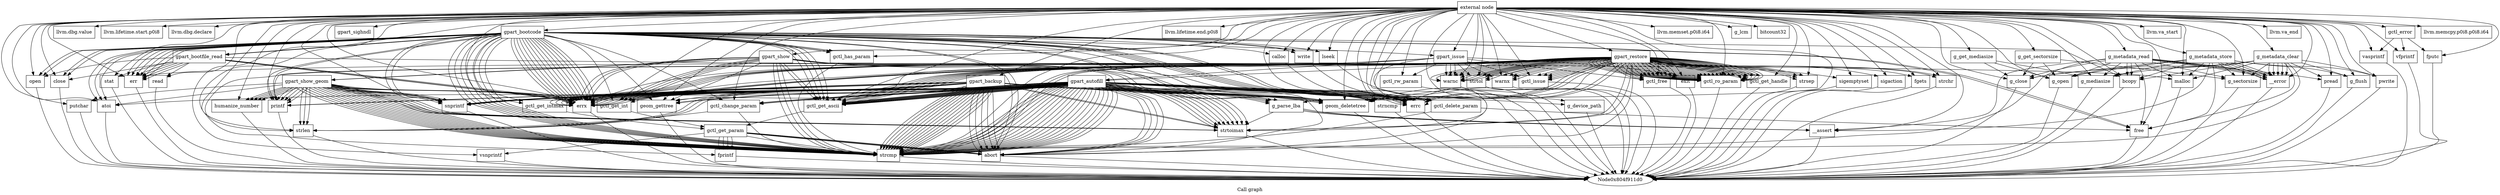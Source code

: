 digraph "Call graph" {
	label="Call graph";

	Node0x804f911a0 [shape=record,label="{external node}"];
	Node0x804f911a0 -> Node0x804f91230;
	Node0x804f911a0 -> Node0x804f91710;
	Node0x804f911a0 -> Node0x804f91b30;
	Node0x804f911a0 -> Node0x804f92070;
	Node0x804f911a0 -> Node0x804f92130;
	Node0x804f911a0 -> Node0x804f92430;
	Node0x804f911a0 -> Node0x804f92490;
	Node0x804f911a0 -> Node0x804f924f0;
	Node0x804f911a0 -> Node0x804f912f0;
	Node0x804f911a0 -> Node0x804f91890;
	Node0x804f911a0 -> Node0x804f91770;
	Node0x804f911a0 -> Node0x804f917d0;
	Node0x804f911a0 -> Node0x804f918f0;
	Node0x804f911a0 -> Node0x804f91950;
	Node0x804f911a0 -> Node0x804f92190;
	Node0x804f911a0 -> Node0x804f92550;
	Node0x804f911a0 -> Node0x804f921f0;
	Node0x804f911a0 -> Node0x804f91dd0;
	Node0x804f911a0 -> Node0x804f919b0;
	Node0x804f911a0 -> Node0x804f92250;
	Node0x804f911a0 -> Node0x804f922b0;
	Node0x804f911a0 -> Node0x804f914d0;
	Node0x804f911a0 -> Node0x804f91590;
	Node0x804f911a0 -> Node0x804f91410;
	Node0x804f911a0 -> Node0x804f915f0;
	Node0x804f911a0 -> Node0x804f925b0;
	Node0x804f911a0 -> Node0x804f91650;
	Node0x804f911a0 -> Node0x804f92310;
	Node0x804f911a0 -> Node0x804f91a10;
	Node0x804f911a0 -> Node0x804f92370;
	Node0x804f911a0 -> Node0x804f91a70;
	Node0x804f911a0 -> Node0x804f923d0;
	Node0x804f911a0 -> Node0x804f916b0;
	Node0x804f911a0 -> Node0x804f91d10;
	Node0x804f911a0 -> Node0x804f91ad0;
	Node0x804f911a0 -> Node0x804f92670;
	Node0x804f911a0 -> Node0x804f926d0;
	Node0x804f911a0 -> Node0x804f91530;
	Node0x804f911a0 -> Node0x804f92730;
	Node0x804f911a0 -> Node0x804f91d70;
	Node0x804f911a0 -> Node0x804f91e30;
	Node0x804f911a0 -> Node0x804f91e90;
	Node0x804f911a0 -> Node0x804f91ef0;
	Node0x804f911a0 -> Node0x804f91f50;
	Node0x804f911a0 -> Node0x804f91fb0;
	Node0x804f911a0 -> Node0x804f92010;
	Node0x804f911a0 -> Node0x804f92790;
	Node0x804f911a0 -> Node0x804f927f0;
	Node0x804f911a0 -> Node0x804f92850;
	Node0x804f911a0 -> Node0x804f928b0;
	Node0x804f911a0 -> Node0x804f91470;
	Node0x804f911a0 -> Node0x804f92910;
	Node0x804f911a0 -> Node0x804f92970;
	Node0x804f911a0 -> Node0x804f92610;
	Node0x804f911a0 -> Node0x804f929d0;
	Node0x804f911a0 -> Node0x804f92a30;
	Node0x804f911a0 -> Node0x804f92a90;
	Node0x804f911a0 -> Node0x804f92af0;
	Node0x804f911a0 -> Node0x804f92b50;
	Node0x804f911a0 -> Node0x804f92bb0;
	Node0x804f911a0 -> Node0x804f92c10;
	Node0x804f911a0 -> Node0x804f92c70;
	Node0x804f911a0 -> Node0x804f92cd0;
	Node0x804f911a0 -> Node0x804f92d30;
	Node0x804f911a0 -> Node0x804f92d90;
	Node0x804f911a0 -> Node0x804f92df0;
	Node0x804f911a0 -> Node0x804f92e50;
	Node0x804f911a0 -> Node0x804f92eb0;
	Node0x804f911a0 -> Node0x804f92f10;
	Node0x804f911a0 -> Node0x804fa9090;
	Node0x804f911a0 -> Node0x804f92f70;
	Node0x804f911a0 -> Node0x804f92fd0;
	Node0x804f911a0 -> Node0x804fa9030;
	Node0x804f911a0 -> Node0x804fa90f0;
	Node0x804f911a0 -> Node0x804f91290;
	Node0x804f911a0 -> Node0x804fa91b0;
	Node0x804f911a0 -> Node0x804fa9210;
	Node0x804f911a0 -> Node0x804f91cb0;
	Node0x804f911a0 -> Node0x804f91830;
	Node0x804f911a0 -> Node0x804f91c50;
	Node0x804f911a0 -> Node0x804f91350;
	Node0x804f911a0 -> Node0x804fa9270;
	Node0x804f911a0 -> Node0x804f91b90;
	Node0x804f91230 [shape=record,label="{gpart_issue}"];
	Node0x804f91230 -> Node0x804f91290;
	Node0x804f91230 -> Node0x804f912f0;
	Node0x804f91230 -> Node0x804f91350;
	Node0x804f91230 -> Node0x804f913b0;
	Node0x804f91230 -> Node0x804f91410;
	Node0x804f91230 -> Node0x804f91470;
	Node0x804f91230 -> Node0x804f914d0;
	Node0x804f91230 -> Node0x804f91530;
	Node0x804f91230 -> Node0x804f91590;
	Node0x804f91230 -> Node0x804f91410;
	Node0x804f91230 -> Node0x804f91410;
	Node0x804f91230 -> Node0x804f915f0;
	Node0x804f91230 -> Node0x804f91650;
	Node0x804f91230 -> Node0x804f916b0;
	Node0x804f91710 [shape=record,label="{gpart_backup}"];
	Node0x804f91710 -> Node0x804f91290;
	Node0x804f91710 -> Node0x804f912f0;
	Node0x804f91710 -> Node0x804f91770;
	Node0x804f91710 -> Node0x804f917d0;
	Node0x804f91710 -> Node0x804f91830;
	Node0x804f91710 -> Node0x804f91890;
	Node0x804f91710 -> Node0x804f918f0;
	Node0x804f91710 -> Node0x804f91950;
	Node0x804f91710 -> Node0x804f912f0;
	Node0x804f91710 -> Node0x804f91830;
	Node0x804f91710 -> Node0x804f91890;
	Node0x804f91710 -> Node0x804f919b0;
	Node0x804f91710 -> Node0x804f918f0;
	Node0x804f91710 -> Node0x804f918f0;
	Node0x804f91710 -> Node0x804f912f0;
	Node0x804f91710 -> Node0x804f918f0;
	Node0x804f91710 -> Node0x804f91890;
	Node0x804f91710 -> Node0x804f918f0;
	Node0x804f91710 -> Node0x804f91890;
	Node0x804f91710 -> Node0x804f91a10;
	Node0x804f91710 -> Node0x804f918f0;
	Node0x804f91710 -> Node0x804f91a10;
	Node0x804f91710 -> Node0x804f918f0;
	Node0x804f91710 -> Node0x804f91890;
	Node0x804f91710 -> Node0x804f91a10;
	Node0x804f91710 -> Node0x804f91530;
	Node0x804f91710 -> Node0x804f918f0;
	Node0x804f91710 -> Node0x804f91a70;
	Node0x804f91710 -> Node0x804f918f0;
	Node0x804f91710 -> Node0x804f91a70;
	Node0x804f91710 -> Node0x804f918f0;
	Node0x804f91710 -> Node0x804f918f0;
	Node0x804f91710 -> Node0x804f918f0;
	Node0x804f91710 -> Node0x804f918f0;
	Node0x804f91710 -> Node0x804f91ad0;
	Node0x804f91710 -> Node0x804f91ad0;
	Node0x804f91710 -> Node0x804f91530;
	Node0x804f91710 -> Node0x804f91950;
	Node0x804f91b30 [shape=record,label="{gpart_bootcode}"];
	Node0x804f91b30 -> Node0x804f91b90;
	Node0x804f91b30 -> Node0x804f91830;
	Node0x804f91b30 -> Node0x804f91bf0;
	Node0x804f91b30 -> Node0x804f91c50;
	Node0x804f91b30 -> Node0x804f917d0;
	Node0x804f91b30 -> Node0x804f91830;
	Node0x804f91b30 -> Node0x804f91890;
	Node0x804f91b30 -> Node0x804f91770;
	Node0x804f91b30 -> Node0x804f917d0;
	Node0x804f91b30 -> Node0x804f918f0;
	Node0x804f91b30 -> Node0x804f91950;
	Node0x804f91b30 -> Node0x804f912f0;
	Node0x804f91b30 -> Node0x804f91290;
	Node0x804f91b30 -> Node0x804f912f0;
	Node0x804f91b30 -> Node0x804f91830;
	Node0x804f91b30 -> Node0x804f91890;
	Node0x804f91b30 -> Node0x804f919b0;
	Node0x804f91b30 -> Node0x804f918f0;
	Node0x804f91b30 -> Node0x804f918f0;
	Node0x804f91b30 -> Node0x804f912f0;
	Node0x804f91b30 -> Node0x804f918f0;
	Node0x804f91b30 -> Node0x804f912f0;
	Node0x804f91b30 -> Node0x804f918f0;
	Node0x804f91b30 -> Node0x804f91b90;
	Node0x804f91b30 -> Node0x804f91830;
	Node0x804f91b30 -> Node0x804f91bf0;
	Node0x804f91b30 -> Node0x804f91350;
	Node0x804f91b30 -> Node0x804f917d0;
	Node0x804f91b30 -> Node0x804f91b90;
	Node0x804f91b30 -> Node0x804f912f0;
	Node0x804f91b30 -> Node0x804f91cb0;
	Node0x804f91b30 -> Node0x804f912f0;
	Node0x804f91b30 -> Node0x804f91350;
	Node0x804f91b30 -> Node0x804f917d0;
	Node0x804f91b30 -> Node0x804f912f0;
	Node0x804f91b30 -> Node0x804f918f0;
	Node0x804f91b30 -> Node0x804f91d10;
	Node0x804f91b30 -> Node0x804f91ad0;
	Node0x804f91b30 -> Node0x804f912f0;
	Node0x804f91b30 -> Node0x804f91d70;
	Node0x804f91b30 -> Node0x804f91dd0;
	Node0x804f91b30 -> Node0x804f91e30;
	Node0x804f91b30 -> Node0x804f91dd0;
	Node0x804f91b30 -> Node0x804f91e90;
	Node0x804f91b30 -> Node0x804f91ef0;
	Node0x804f91b30 -> Node0x804f91dd0;
	Node0x804f91b30 -> Node0x804f912f0;
	Node0x804f91b30 -> Node0x804f91f50;
	Node0x804f91b30 -> Node0x804f91fb0;
	Node0x804f91b30 -> Node0x804f91530;
	Node0x804f91b30 -> Node0x804f912f0;
	Node0x804f91b30 -> Node0x804f918f0;
	Node0x804f91b30 -> Node0x804f91d10;
	Node0x804f91b30 -> Node0x804f91ad0;
	Node0x804f91b30 -> Node0x804f912f0;
	Node0x804f91b30 -> Node0x804f91d70;
	Node0x804f91b30 -> Node0x804f91dd0;
	Node0x804f91b30 -> Node0x804f92010;
	Node0x804f91b30 -> Node0x804f91dd0;
	Node0x804f91b30 -> Node0x804f91ef0;
	Node0x804f91b30 -> Node0x804f91dd0;
	Node0x804f91b30 -> Node0x804f91fb0;
	Node0x804f91b30 -> Node0x804f91d10;
	Node0x804f91b30 -> Node0x804f912f0;
	Node0x804f91b30 -> Node0x804f91530;
	Node0x804f91b30 -> Node0x804f912f0;
	Node0x804f91b30 -> Node0x804f91230;
	Node0x804f91b30 -> Node0x804f91950;
	Node0x804f91b30 -> Node0x804f91f50;
	Node0x804f92070 [shape=record,label="{gpart_show}"];
	Node0x804f92070 -> Node0x804f91290;
	Node0x804f92070 -> Node0x804f91290;
	Node0x804f92070 -> Node0x804f912f0;
	Node0x804f92070 -> Node0x804f91830;
	Node0x804f92070 -> Node0x804f91890;
	Node0x804f92070 -> Node0x804f91770;
	Node0x804f92070 -> Node0x804f917d0;
	Node0x804f92070 -> Node0x804f918f0;
	Node0x804f92070 -> Node0x804f91950;
	Node0x804f92070 -> Node0x804f912f0;
	Node0x804f92070 -> Node0x804f91290;
	Node0x804f92070 -> Node0x804f91290;
	Node0x804f92070 -> Node0x804f91830;
	Node0x804f92070 -> Node0x804f919b0;
	Node0x804f92070 -> Node0x804f918f0;
	Node0x804f92070 -> Node0x804f918f0;
	Node0x804f92070 -> Node0x804f920d0;
	Node0x804f92070 -> Node0x804f912f0;
	Node0x804f92070 -> Node0x804f920d0;
	Node0x804f92070 -> Node0x804f91950;
	Node0x804f92130 [shape=record,label="{gpart_restore}"];
	Node0x804f92130 -> Node0x804f91290;
	Node0x804f92130 -> Node0x804f912f0;
	Node0x804f92130 -> Node0x804f91290;
	Node0x804f92130 -> Node0x804f91830;
	Node0x804f92130 -> Node0x804f91290;
	Node0x804f92130 -> Node0x804f91830;
	Node0x804f92130 -> Node0x804f91890;
	Node0x804f92130 -> Node0x804f91770;
	Node0x804f92130 -> Node0x804f917d0;
	Node0x804f92130 -> Node0x804f918f0;
	Node0x804f92130 -> Node0x804f91950;
	Node0x804f92130 -> Node0x804f912f0;
	Node0x804f92130 -> Node0x804f92190;
	Node0x804f92130 -> Node0x804f921f0;
	Node0x804f92130 -> Node0x804f91dd0;
	Node0x804f92130 -> Node0x804f91830;
	Node0x804f92130 -> Node0x804f919b0;
	Node0x804f92130 -> Node0x804f918f0;
	Node0x804f92130 -> Node0x804f918f0;
	Node0x804f92130 -> Node0x804f92250;
	Node0x804f92130 -> Node0x804f922b0;
	Node0x804f92130 -> Node0x804f922b0;
	Node0x804f92130 -> Node0x804f922b0;
	Node0x804f92130 -> Node0x804f922b0;
	Node0x804f92130 -> Node0x804f922b0;
	Node0x804f92130 -> Node0x804f914d0;
	Node0x804f92130 -> Node0x804f91590;
	Node0x804f92130 -> Node0x804f91410;
	Node0x804f92130 -> Node0x804f91410;
	Node0x804f92130 -> Node0x804f915f0;
	Node0x804f92130 -> Node0x804f91650;
	Node0x804f92130 -> Node0x804f91650;
	Node0x804f92130 -> Node0x804f92310;
	Node0x804f92130 -> Node0x804f91a10;
	Node0x804f92130 -> Node0x804f92370;
	Node0x804f92130 -> Node0x804f92370;
	Node0x804f92130 -> Node0x804f912f0;
	Node0x804f92130 -> Node0x804f91a70;
	Node0x804f92130 -> Node0x804f91830;
	Node0x804f92130 -> Node0x804f92250;
	Node0x804f92130 -> Node0x804f922b0;
	Node0x804f92130 -> Node0x804f922b0;
	Node0x804f92130 -> Node0x804f922b0;
	Node0x804f92130 -> Node0x804f922b0;
	Node0x804f92130 -> Node0x804f922b0;
	Node0x804f92130 -> Node0x804f922b0;
	Node0x804f92130 -> Node0x804f914d0;
	Node0x804f92130 -> Node0x804f91590;
	Node0x804f92130 -> Node0x804f91410;
	Node0x804f92130 -> Node0x804f91410;
	Node0x804f92130 -> Node0x804f915f0;
	Node0x804f92130 -> Node0x804f91650;
	Node0x804f92130 -> Node0x804f91650;
	Node0x804f92130 -> Node0x804f912f0;
	Node0x804f92130 -> Node0x804f923d0;
	Node0x804f92130 -> Node0x804f91830;
	Node0x804f92130 -> Node0x804f92250;
	Node0x804f92130 -> Node0x804f91a70;
	Node0x804f92130 -> Node0x804f922b0;
	Node0x804f92130 -> Node0x804f922b0;
	Node0x804f92130 -> Node0x804f922b0;
	Node0x804f92130 -> Node0x804f922b0;
	Node0x804f92130 -> Node0x804f922b0;
	Node0x804f92130 -> Node0x804f922b0;
	Node0x804f92130 -> Node0x804f922b0;
	Node0x804f92130 -> Node0x804f922b0;
	Node0x804f92130 -> Node0x804f922b0;
	Node0x804f92130 -> Node0x804f922b0;
	Node0x804f92130 -> Node0x804f913b0;
	Node0x804f92130 -> Node0x804f917d0;
	Node0x804f92130 -> Node0x804f914d0;
	Node0x804f92130 -> Node0x804f91590;
	Node0x804f92130 -> Node0x804f91410;
	Node0x804f92130 -> Node0x804f91410;
	Node0x804f92130 -> Node0x804f915f0;
	Node0x804f92130 -> Node0x804f91650;
	Node0x804f92130 -> Node0x804f91650;
	Node0x804f92130 -> Node0x804f92370;
	Node0x804f92130 -> Node0x804f92370;
	Node0x804f92130 -> Node0x804f91830;
	Node0x804f92130 -> Node0x804f92250;
	Node0x804f92130 -> Node0x804f922b0;
	Node0x804f92130 -> Node0x804f922b0;
	Node0x804f92130 -> Node0x804f922b0;
	Node0x804f92130 -> Node0x804f922b0;
	Node0x804f92130 -> Node0x804f922b0;
	Node0x804f92130 -> Node0x804f922b0;
	Node0x804f92130 -> Node0x804f914d0;
	Node0x804f92130 -> Node0x804f91590;
	Node0x804f92130 -> Node0x804f91410;
	Node0x804f92130 -> Node0x804f91410;
	Node0x804f92130 -> Node0x804f915f0;
	Node0x804f92130 -> Node0x804f91650;
	Node0x804f92130 -> Node0x804f91650;
	Node0x804f92130 -> Node0x804f923d0;
	Node0x804f92130 -> Node0x804f91830;
	Node0x804f92130 -> Node0x804f92250;
	Node0x804f92130 -> Node0x804f922b0;
	Node0x804f92130 -> Node0x804f922b0;
	Node0x804f92130 -> Node0x804f922b0;
	Node0x804f92130 -> Node0x804f914d0;
	Node0x804f92130 -> Node0x804f91590;
	Node0x804f92130 -> Node0x804f91410;
	Node0x804f92130 -> Node0x804f91410;
	Node0x804f92130 -> Node0x804f915f0;
	Node0x804f92130 -> Node0x804f91650;
	Node0x804f92130 -> Node0x804f91650;
	Node0x804f92130 -> Node0x804f91650;
	Node0x804f92130 -> Node0x804f91950;
	Node0x804f92130 -> Node0x804f916b0;
	Node0x804f92130 -> Node0x804f91830;
	Node0x804f92130 -> Node0x804f92250;
	Node0x804f92130 -> Node0x804f922b0;
	Node0x804f92130 -> Node0x804f922b0;
	Node0x804f92130 -> Node0x804f922b0;
	Node0x804f92130 -> Node0x804f914d0;
	Node0x804f92130 -> Node0x804f91650;
	Node0x804f92130 -> Node0x804f91650;
	Node0x804f92130 -> Node0x804f91950;
	Node0x804f92130 -> Node0x804f916b0;
	Node0x804f92430 [shape=record,label="{llvm.dbg.value}"];
	Node0x804f92490 [shape=record,label="{llvm.lifetime.start.p0i8}"];
	Node0x804f924f0 [shape=record,label="{llvm.dbg.declare}"];
	Node0x804f912f0 [shape=record,label="{errx}"];
	Node0x804f912f0 -> Node0x804f911d0;
	Node0x804f91890 [shape=record,label="{abort}"];
	Node0x804f91890 -> Node0x804f911d0;
	Node0x804f91770 [shape=record,label="{geom_gettree}"];
	Node0x804f91770 -> Node0x804f911d0;
	Node0x804f917d0 [shape=record,label="{errc}"];
	Node0x804f917d0 -> Node0x804f911d0;
	Node0x804f918f0 [shape=record,label="{strcmp}"];
	Node0x804f918f0 -> Node0x804f911d0;
	Node0x804f91950 [shape=record,label="{geom_deletetree}"];
	Node0x804f91950 -> Node0x804f911d0;
	Node0x804f92190 [shape=record,label="{sigemptyset}"];
	Node0x804f92190 -> Node0x804f911d0;
	Node0x804f92550 [shape=record,label="{gpart_sighndl}"];
	Node0x804f921f0 [shape=record,label="{sigaction}"];
	Node0x804f921f0 -> Node0x804f911d0;
	Node0x804f91dd0 [shape=record,label="{err}"];
	Node0x804f91dd0 -> Node0x804f911d0;
	Node0x804f919b0 [shape=record,label="{strncmp}"];
	Node0x804f919b0 -> Node0x804f911d0;
	Node0x804f92250 [shape=record,label="{gctl_get_handle}"];
	Node0x804f92250 -> Node0x804f911d0;
	Node0x804f922b0 [shape=record,label="{gctl_ro_param}"];
	Node0x804f922b0 -> Node0x804f911d0;
	Node0x804f914d0 [shape=record,label="{gctl_issue}"];
	Node0x804f914d0 -> Node0x804f911d0;
	Node0x804f91590 [shape=record,label="{strtol}"];
	Node0x804f91590 -> Node0x804f911d0;
	Node0x804f91410 [shape=record,label="{warnc}"];
	Node0x804f91410 -> Node0x804f911d0;
	Node0x804f915f0 [shape=record,label="{warnx}"];
	Node0x804f915f0 -> Node0x804f911d0;
	Node0x804f925b0 [shape=record,label="{llvm.lifetime.end.p0i8}"];
	Node0x804f91650 [shape=record,label="{gctl_free}"];
	Node0x804f91650 -> Node0x804f911d0;
	Node0x804f92310 [shape=record,label="{fgets}"];
	Node0x804f92310 -> Node0x804f911d0;
	Node0x804f91a10 [shape=record,label="{strlen}"];
	Node0x804f91a10 -> Node0x804f911d0;
	Node0x804f92370 [shape=record,label="{strsep}"];
	Node0x804f92370 -> Node0x804f911d0;
	Node0x804f91a70 [shape=record,label="{strtoimax}"];
	Node0x804f91a70 -> Node0x804f911d0;
	Node0x804f923d0 [shape=record,label="{strchr}"];
	Node0x804f923d0 -> Node0x804f911d0;
	Node0x804f913b0 [shape=record,label="{gpart_autofill}"];
	Node0x804f913b0 -> Node0x804f91830;
	Node0x804f913b0 -> Node0x804f918f0;
	Node0x804f913b0 -> Node0x804f91cb0;
	Node0x804f913b0 -> Node0x804f912f0;
	Node0x804f913b0 -> Node0x804f91770;
	Node0x804f913b0 -> Node0x804f91830;
	Node0x804f913b0 -> Node0x804f91890;
	Node0x804f913b0 -> Node0x804f918f0;
	Node0x804f913b0 -> Node0x804f912f0;
	Node0x804f913b0 -> Node0x804f91830;
	Node0x804f913b0 -> Node0x804f91890;
	Node0x804f913b0 -> Node0x804f919b0;
	Node0x804f913b0 -> Node0x804f918f0;
	Node0x804f913b0 -> Node0x804f918f0;
	Node0x804f913b0 -> Node0x804f912f0;
	Node0x804f913b0 -> Node0x804f912f0;
	Node0x804f913b0 -> Node0x804f91830;
	Node0x804f913b0 -> Node0x804f92610;
	Node0x804f913b0 -> Node0x804f917d0;
	Node0x804f913b0 -> Node0x804f912f0;
	Node0x804f913b0 -> Node0x804f91350;
	Node0x804f913b0 -> Node0x804f917d0;
	Node0x804f913b0 -> Node0x804f91830;
	Node0x804f913b0 -> Node0x804f92610;
	Node0x804f913b0 -> Node0x804f917d0;
	Node0x804f913b0 -> Node0x804f918f0;
	Node0x804f913b0 -> Node0x804f912f0;
	Node0x804f913b0 -> Node0x804f91a70;
	Node0x804f913b0 -> Node0x804f918f0;
	Node0x804f913b0 -> Node0x804f91d10;
	Node0x804f913b0 -> Node0x804f912f0;
	Node0x804f913b0 -> Node0x804f918f0;
	Node0x804f913b0 -> Node0x804f91a70;
	Node0x804f913b0 -> Node0x804f918f0;
	Node0x804f913b0 -> Node0x804f91a70;
	Node0x804f913b0 -> Node0x804f918f0;
	Node0x804f913b0 -> Node0x804f91a70;
	Node0x804f913b0 -> Node0x804f918f0;
	Node0x804f913b0 -> Node0x804f91a70;
	Node0x804f913b0 -> Node0x804f91950;
	Node0x804f913b0 -> Node0x804f91ad0;
	Node0x804f913b0 -> Node0x804f91c50;
	Node0x804f913b0 -> Node0x804f91950;
	Node0x804f913b0 -> Node0x804f918f0;
	Node0x804f913b0 -> Node0x804f91770;
	Node0x804f913b0 -> Node0x804f91830;
	Node0x804f913b0 -> Node0x804f91890;
	Node0x804f913b0 -> Node0x804f918f0;
	Node0x804f913b0 -> Node0x804f912f0;
	Node0x804f913b0 -> Node0x804f91830;
	Node0x804f913b0 -> Node0x804f91890;
	Node0x804f913b0 -> Node0x804f919b0;
	Node0x804f913b0 -> Node0x804f918f0;
	Node0x804f913b0 -> Node0x804f918f0;
	Node0x804f913b0 -> Node0x804f92670;
	Node0x804f913b0 -> Node0x804f912f0;
	Node0x804f913b0 -> Node0x804f912f0;
	Node0x804f913b0 -> Node0x804f912f0;
	Node0x804f913b0 -> Node0x804f91830;
	Node0x804f913b0 -> Node0x804f92610;
	Node0x804f913b0 -> Node0x804f917d0;
	Node0x804f913b0 -> Node0x804f912f0;
	Node0x804f913b0 -> Node0x804f91350;
	Node0x804f913b0 -> Node0x804f917d0;
	Node0x804f913b0 -> Node0x804f91830;
	Node0x804f913b0 -> Node0x804f92610;
	Node0x804f913b0 -> Node0x804f917d0;
	Node0x804f913b0 -> Node0x804f91830;
	Node0x804f913b0 -> Node0x804f92610;
	Node0x804f913b0 -> Node0x804f917d0;
	Node0x804f913b0 -> Node0x804f918f0;
	Node0x804f913b0 -> Node0x804f912f0;
	Node0x804f913b0 -> Node0x804f91a70;
	Node0x804f913b0 -> Node0x804f918f0;
	Node0x804f913b0 -> Node0x804f912f0;
	Node0x804f913b0 -> Node0x804f91a70;
	Node0x804f913b0 -> Node0x804f918f0;
	Node0x804f913b0 -> Node0x804f91a70;
	Node0x804f913b0 -> Node0x804f918f0;
	Node0x804f913b0 -> Node0x804f91a70;
	Node0x804f913b0 -> Node0x804f918f0;
	Node0x804f913b0 -> Node0x804f91a70;
	Node0x804f913b0 -> Node0x804f91950;
	Node0x804f913b0 -> Node0x804f91ad0;
	Node0x804f913b0 -> Node0x804f91c50;
	Node0x804f913b0 -> Node0x804f91ad0;
	Node0x804f913b0 -> Node0x804f91c50;
	Node0x804f913b0 -> Node0x804f91950;
	Node0x804f916b0 [shape=record,label="{exit}"];
	Node0x804f916b0 -> Node0x804f911d0;
	Node0x804f91d10 [shape=record,label="{atoi}"];
	Node0x804f91d10 -> Node0x804f911d0;
	Node0x804f91ad0 [shape=record,label="{snprintf}"];
	Node0x804f91ad0 -> Node0x804f911d0;
	Node0x804f92670 [shape=record,label="{g_device_path}"];
	Node0x804f92670 -> Node0x804f911d0;
	Node0x804f920d0 [shape=record,label="{gpart_show_geom}"];
	Node0x804f920d0 -> Node0x804f918f0;
	Node0x804f920d0 -> Node0x804f918f0;
	Node0x804f920d0 -> Node0x804f912f0;
	Node0x804f920d0 -> Node0x804f918f0;
	Node0x804f920d0 -> Node0x804f912f0;
	Node0x804f920d0 -> Node0x804f91a70;
	Node0x804f920d0 -> Node0x804f918f0;
	Node0x804f920d0 -> Node0x804f912f0;
	Node0x804f920d0 -> Node0x804f91a70;
	Node0x804f920d0 -> Node0x804f91a10;
	Node0x804f920d0 -> Node0x804f918f0;
	Node0x804f920d0 -> Node0x804f912f0;
	Node0x804f920d0 -> Node0x804f91a10;
	Node0x804f920d0 -> Node0x804f91a10;
	Node0x804f920d0 -> Node0x804f926d0;
	Node0x804f920d0 -> Node0x804f91530;
	Node0x804f920d0 -> Node0x804f918f0;
	Node0x804f920d0 -> Node0x804f91a70;
	Node0x804f920d0 -> Node0x804f918f0;
	Node0x804f920d0 -> Node0x804f91a70;
	Node0x804f920d0 -> Node0x804f918f0;
	Node0x804f920d0 -> Node0x804f91a70;
	Node0x804f920d0 -> Node0x804f918f0;
	Node0x804f920d0 -> Node0x804f91d10;
	Node0x804f920d0 -> Node0x804f926d0;
	Node0x804f920d0 -> Node0x804f91530;
	Node0x804f920d0 -> Node0x804f918f0;
	Node0x804f920d0 -> Node0x804f918f0;
	Node0x804f920d0 -> Node0x804f91ad0;
	Node0x804f920d0 -> Node0x804f91ad0;
	Node0x804f920d0 -> Node0x804f926d0;
	Node0x804f920d0 -> Node0x804f91530;
	Node0x804f920d0 -> Node0x804f918f0;
	Node0x804f920d0 -> Node0x804f918f0;
	Node0x804f920d0 -> Node0x804f91ad0;
	Node0x804f920d0 -> Node0x804f91ad0;
	Node0x804f920d0 -> Node0x804f926d0;
	Node0x804f920d0 -> Node0x804f91530;
	Node0x804f920d0 -> Node0x804f926d0;
	Node0x804f920d0 -> Node0x804f91530;
	Node0x804f920d0 -> Node0x804f92730;
	Node0x804f926d0 [shape=record,label="{humanize_number}"];
	Node0x804f926d0 -> Node0x804f911d0;
	Node0x804f91530 [shape=record,label="{printf}"];
	Node0x804f91530 -> Node0x804f911d0;
	Node0x804f92730 [shape=record,label="{putchar}"];
	Node0x804f92730 -> Node0x804f911d0;
	Node0x804f91bf0 [shape=record,label="{gpart_bootfile_read}"];
	Node0x804f91bf0 -> Node0x804f92790;
	Node0x804f91bf0 -> Node0x804f91dd0;
	Node0x804f91bf0 -> Node0x804f912f0;
	Node0x804f91bf0 -> Node0x804f912f0;
	Node0x804f91bf0 -> Node0x804f912f0;
	Node0x804f91bf0 -> Node0x804f91d70;
	Node0x804f91bf0 -> Node0x804f91dd0;
	Node0x804f91bf0 -> Node0x804f927f0;
	Node0x804f91bf0 -> Node0x804f91dd0;
	Node0x804f91bf0 -> Node0x804f92850;
	Node0x804f91bf0 -> Node0x804f91dd0;
	Node0x804f91bf0 -> Node0x804f91fb0;
	Node0x804f92f10 [shape=record,label="{gctl_error}"];
	Node0x804f92f10 -> Node0x804f92f70;
	Node0x804f92f10 -> Node0x804f92fd0;
	Node0x804f92f10 -> Node0x804fa9030;
	Node0x804f91d70 [shape=record,label="{open}"];
	Node0x804f91d70 -> Node0x804f911d0;
	Node0x804f91e30 [shape=record,label="{calloc}"];
	Node0x804f91e30 -> Node0x804f911d0;
	Node0x804f91e90 [shape=record,label="{bcopy}"];
	Node0x804f91e90 -> Node0x804f911d0;
	Node0x804f91ef0 [shape=record,label="{write}"];
	Node0x804f91ef0 -> Node0x804f911d0;
	Node0x804f91f50 [shape=record,label="{free}"];
	Node0x804f91f50 -> Node0x804f911d0;
	Node0x804f91fb0 [shape=record,label="{close}"];
	Node0x804f91fb0 -> Node0x804f911d0;
	Node0x804f92010 [shape=record,label="{lseek}"];
	Node0x804f92010 -> Node0x804f911d0;
	Node0x804f92790 [shape=record,label="{stat}"];
	Node0x804f92790 -> Node0x804f911d0;
	Node0x804f927f0 [shape=record,label="{malloc}"];
	Node0x804f927f0 -> Node0x804f911d0;
	Node0x804f92850 [shape=record,label="{read}"];
	Node0x804f92850 -> Node0x804f911d0;
	Node0x804f928b0 [shape=record,label="{llvm.memset.p0i8.i64}"];
	Node0x804f91470 [shape=record,label="{gctl_rw_param}"];
	Node0x804f91470 -> Node0x804f911d0;
	Node0x804f92910 [shape=record,label="{g_lcm}"];
	Node0x804f92970 [shape=record,label="{bitcount32}"];
	Node0x804f92610 [shape=record,label="{g_parse_lba}"];
	Node0x804f92610 -> Node0x804f929d0;
	Node0x804f92610 -> Node0x804f929d0;
	Node0x804f92610 -> Node0x804f929d0;
	Node0x804f92610 -> Node0x804f91a70;
	Node0x804f929d0 [shape=record,label="{__assert}"];
	Node0x804f929d0 -> Node0x804f911d0;
	Node0x804f92a30 [shape=record,label="{g_get_mediasize}"];
	Node0x804f92a30 -> Node0x804f92a90;
	Node0x804f92a30 -> Node0x804f92af0;
	Node0x804f92a30 -> Node0x804f92b50;
	Node0x804f92a90 [shape=record,label="{g_open}"];
	Node0x804f92a90 -> Node0x804f911d0;
	Node0x804f92af0 [shape=record,label="{g_mediasize}"];
	Node0x804f92af0 -> Node0x804f911d0;
	Node0x804f92b50 [shape=record,label="{g_close}"];
	Node0x804f92b50 -> Node0x804f911d0;
	Node0x804f92bb0 [shape=record,label="{g_get_sectorsize}"];
	Node0x804f92bb0 -> Node0x804f92a90;
	Node0x804f92bb0 -> Node0x804f92c10;
	Node0x804f92bb0 -> Node0x804f92b50;
	Node0x804f92c10 [shape=record,label="{g_sectorsize}"];
	Node0x804f92c10 -> Node0x804f911d0;
	Node0x804f92c70 [shape=record,label="{g_metadata_read}"];
	Node0x804f92c70 -> Node0x804f92a90;
	Node0x804f92c70 -> Node0x804f92cd0;
	Node0x804f92c70 -> Node0x804f92af0;
	Node0x804f92c70 -> Node0x804f92cd0;
	Node0x804f92c70 -> Node0x804f92c10;
	Node0x804f92c70 -> Node0x804f92cd0;
	Node0x804f92c70 -> Node0x804f929d0;
	Node0x804f92c70 -> Node0x804f927f0;
	Node0x804f92c70 -> Node0x804f92d30;
	Node0x804f92c70 -> Node0x804f92cd0;
	Node0x804f92c70 -> Node0x804f91e90;
	Node0x804f92c70 -> Node0x804f918f0;
	Node0x804f92c70 -> Node0x804f91e90;
	Node0x804f92c70 -> Node0x804f91f50;
	Node0x804f92c70 -> Node0x804f92b50;
	Node0x804f92cd0 [shape=record,label="{__error}"];
	Node0x804f92cd0 -> Node0x804f911d0;
	Node0x804f92d30 [shape=record,label="{pread}"];
	Node0x804f92d30 -> Node0x804f911d0;
	Node0x804f92d90 [shape=record,label="{g_metadata_store}"];
	Node0x804f92d90 -> Node0x804f92a90;
	Node0x804f92d90 -> Node0x804f92cd0;
	Node0x804f92d90 -> Node0x804f92af0;
	Node0x804f92d90 -> Node0x804f92cd0;
	Node0x804f92d90 -> Node0x804f92c10;
	Node0x804f92d90 -> Node0x804f92cd0;
	Node0x804f92d90 -> Node0x804f929d0;
	Node0x804f92d90 -> Node0x804f927f0;
	Node0x804f92d90 -> Node0x804f91e90;
	Node0x804f92d90 -> Node0x804f92df0;
	Node0x804f92d90 -> Node0x804f92cd0;
	Node0x804f92d90 -> Node0x804f92e50;
	Node0x804f92d90 -> Node0x804f91f50;
	Node0x804f92d90 -> Node0x804f92b50;
	Node0x804f92df0 [shape=record,label="{pwrite}"];
	Node0x804f92df0 -> Node0x804f911d0;
	Node0x804f92e50 [shape=record,label="{g_flush}"];
	Node0x804f92e50 -> Node0x804f911d0;
	Node0x804f92eb0 [shape=record,label="{g_metadata_clear}"];
	Node0x804f92eb0 -> Node0x804f92a90;
	Node0x804f92eb0 -> Node0x804f92cd0;
	Node0x804f92eb0 -> Node0x804f92af0;
	Node0x804f92eb0 -> Node0x804f92cd0;
	Node0x804f92eb0 -> Node0x804f92c10;
	Node0x804f92eb0 -> Node0x804f92cd0;
	Node0x804f92eb0 -> Node0x804f927f0;
	Node0x804f92eb0 -> Node0x804f92d30;
	Node0x804f92eb0 -> Node0x804f92cd0;
	Node0x804f92eb0 -> Node0x804f91e90;
	Node0x804f92eb0 -> Node0x804f918f0;
	Node0x804f92eb0 -> Node0x804f92df0;
	Node0x804f92eb0 -> Node0x804f92cd0;
	Node0x804f92eb0 -> Node0x804f92e50;
	Node0x804f92eb0 -> Node0x804f91f50;
	Node0x804f92eb0 -> Node0x804f92b50;
	Node0x804fa9090 [shape=record,label="{llvm.va_start}"];
	Node0x804f92f70 [shape=record,label="{vasprintf}"];
	Node0x804f92f70 -> Node0x804f911d0;
	Node0x804f92fd0 [shape=record,label="{vfprintf}"];
	Node0x804f92fd0 -> Node0x804f911d0;
	Node0x804fa9030 [shape=record,label="{fputc}"];
	Node0x804fa9030 -> Node0x804f911d0;
	Node0x804fa90f0 [shape=record,label="{llvm.va_end}"];
	Node0x804f91290 [shape=record,label="{gctl_get_int}"];
	Node0x804f91290 -> Node0x804fa9150;
	Node0x804fa9150 [shape=record,label="{gctl_get_param}"];
	Node0x804fa9150 -> Node0x804fa91b0;
	Node0x804fa9150 -> Node0x804f918f0;
	Node0x804fa9150 -> Node0x804fa9210;
	Node0x804fa9150 -> Node0x804f91890;
	Node0x804fa9150 -> Node0x804fa9210;
	Node0x804fa9150 -> Node0x804f91890;
	Node0x804fa9150 -> Node0x804fa9210;
	Node0x804fa9150 -> Node0x804f91890;
	Node0x804fa9150 -> Node0x804fa9210;
	Node0x804fa9150 -> Node0x804f91890;
	Node0x804fa91b0 [shape=record,label="{vsnprintf}"];
	Node0x804fa91b0 -> Node0x804f911d0;
	Node0x804fa9210 [shape=record,label="{fprintf}"];
	Node0x804fa9210 -> Node0x804f911d0;
	Node0x804f91cb0 [shape=record,label="{gctl_get_intmax}"];
	Node0x804f91cb0 -> Node0x804fa9150;
	Node0x804f91830 [shape=record,label="{gctl_get_ascii}"];
	Node0x804f91830 -> Node0x804fa9150;
	Node0x804f91c50 [shape=record,label="{gctl_change_param}"];
	Node0x804f91c50 -> Node0x804f918f0;
	Node0x804f91c50 -> Node0x804f91a10;
	Node0x804f91350 [shape=record,label="{gctl_delete_param}"];
	Node0x804f91350 -> Node0x804f918f0;
	Node0x804f91350 -> Node0x804f91f50;
	Node0x804fa9270 [shape=record,label="{llvm.memcpy.p0i8.p0i8.i64}"];
	Node0x804f91b90 [shape=record,label="{gctl_has_param}"];
	Node0x804f91b90 -> Node0x804f918f0;
}
